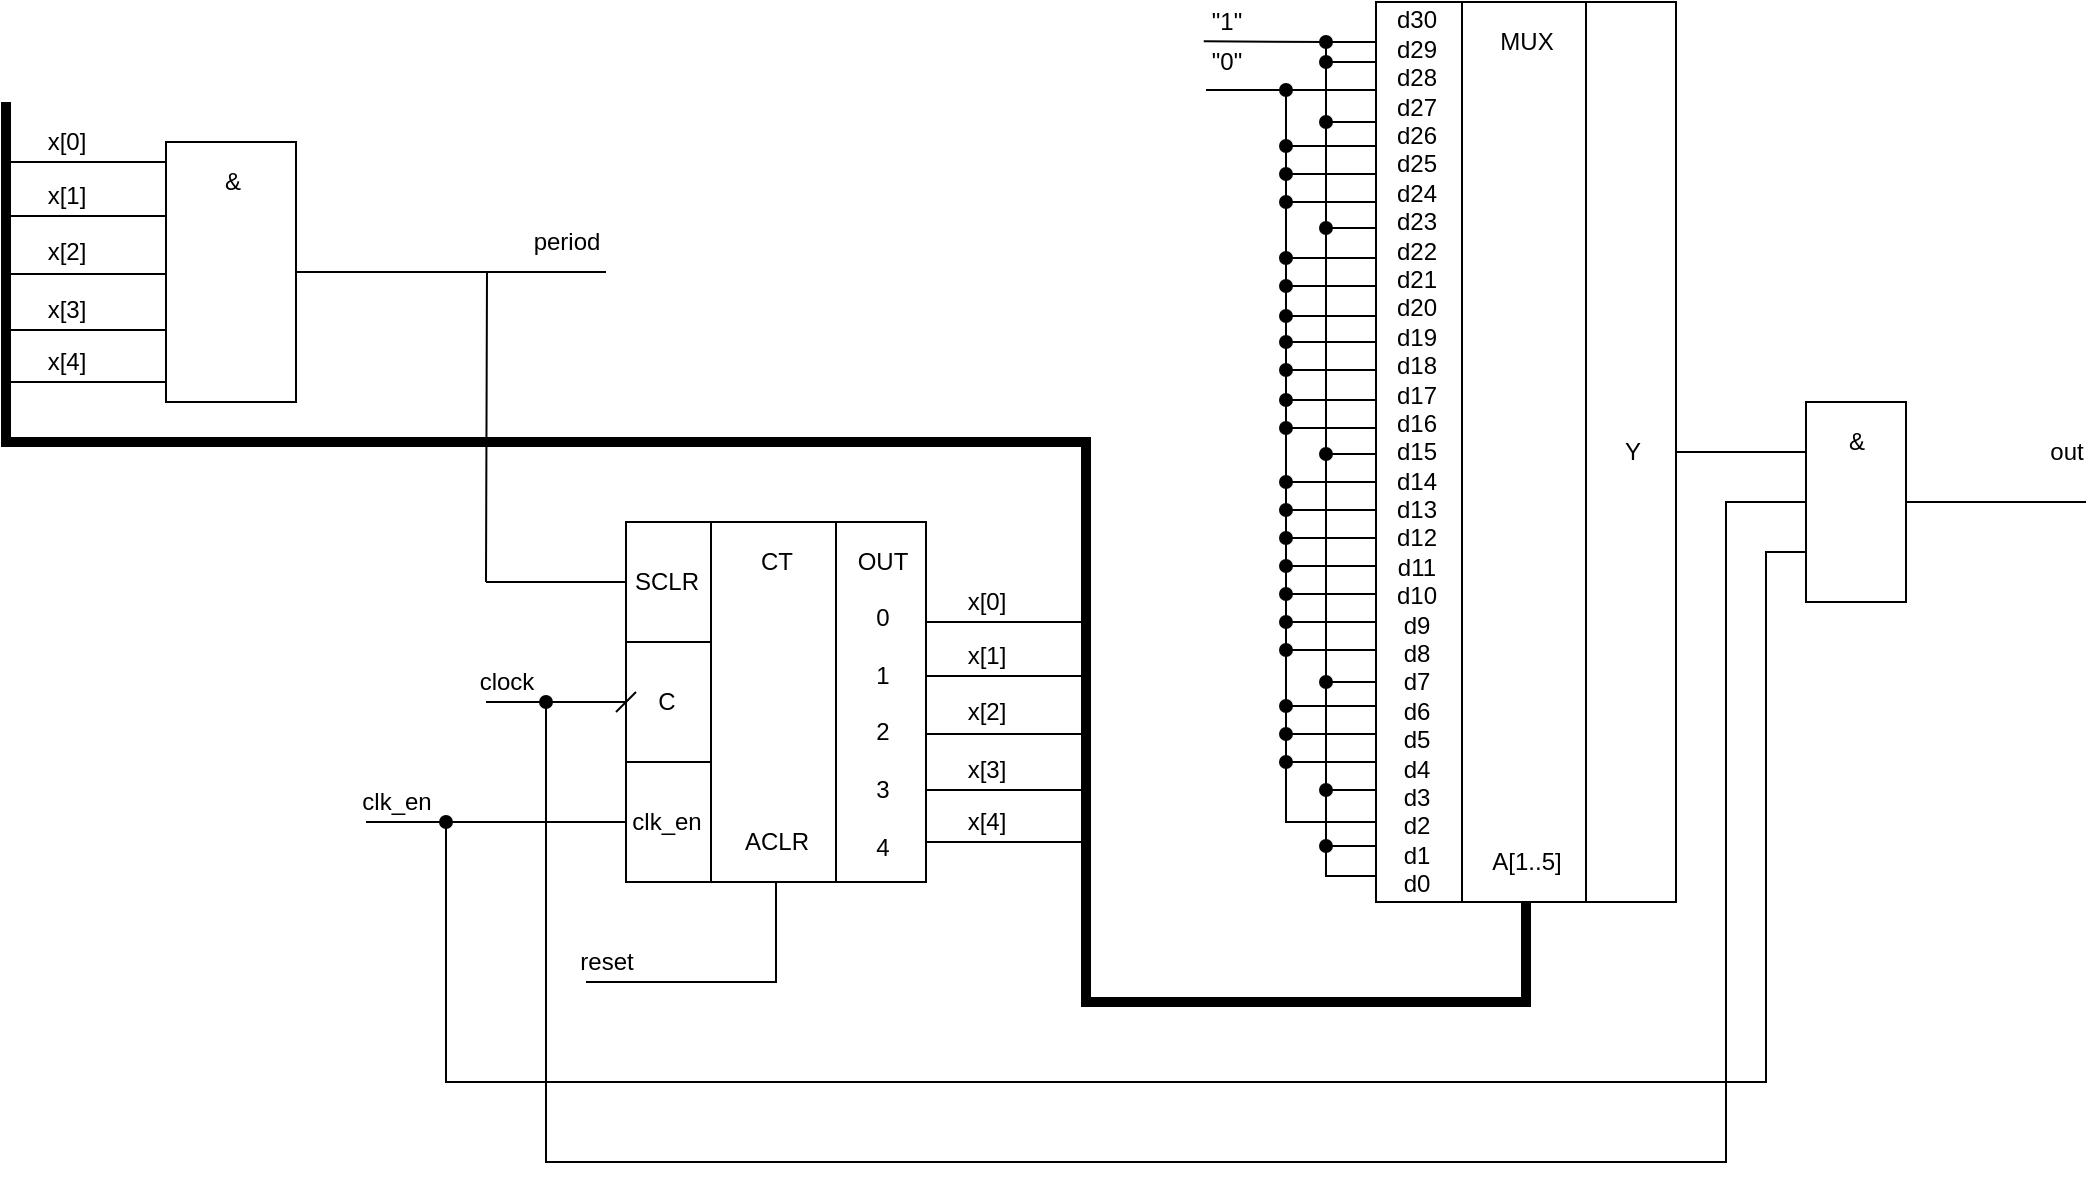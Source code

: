 <mxfile version="13.9.9" type="device"><diagram id="VRc2xsOGrCeYjX9hLJM9" name="Страница 1"><mxGraphModel dx="1463" dy="846" grid="1" gridSize="10" guides="1" tooltips="1" connect="1" arrows="1" fold="1" page="1" pageScale="1" pageWidth="827" pageHeight="1169" math="0" shadow="0"><root><mxCell id="0"/><mxCell id="1" parent="0"/><mxCell id="GX12Ae0yCIVcpnXYZZNr-1" style="edgeStyle=orthogonalEdgeStyle;rounded=0;orthogonalLoop=1;jettySize=auto;html=1;endArrow=none;endFill=0;" edge="1" parent="1" source="GX12Ae0yCIVcpnXYZZNr-2"><mxGeometry relative="1" as="geometry"><mxPoint x="280" y="370" as="targetPoint"/></mxGeometry></mxCell><mxCell id="GX12Ae0yCIVcpnXYZZNr-2" value="" style="rounded=0;whiteSpace=wrap;html=1;" vertex="1" parent="1"><mxGeometry x="350" y="280" width="150" height="180" as="geometry"/></mxCell><mxCell id="GX12Ae0yCIVcpnXYZZNr-3" value="СT" style="text;html=1;align=center;verticalAlign=middle;resizable=0;points=[];autosize=1;" vertex="1" parent="1"><mxGeometry x="410" y="290" width="30" height="20" as="geometry"/></mxCell><mxCell id="GX12Ae0yCIVcpnXYZZNr-4" value="OUT&lt;br&gt;" style="text;html=1;align=center;verticalAlign=middle;resizable=0;points=[];autosize=1;" vertex="1" parent="1"><mxGeometry x="457.5" y="290" width="40" height="20" as="geometry"/></mxCell><mxCell id="GX12Ae0yCIVcpnXYZZNr-5" value="" style="endArrow=none;html=1;" edge="1" parent="1"><mxGeometry width="50" height="50" relative="1" as="geometry"><mxPoint x="455" y="460" as="sourcePoint"/><mxPoint x="455" y="280" as="targetPoint"/></mxGeometry></mxCell><mxCell id="GX12Ae0yCIVcpnXYZZNr-6" value="" style="endArrow=none;html=1;" edge="1" parent="1"><mxGeometry width="50" height="50" relative="1" as="geometry"><mxPoint x="392.5" y="460" as="sourcePoint"/><mxPoint x="392.5" y="280" as="targetPoint"/></mxGeometry></mxCell><mxCell id="GX12Ae0yCIVcpnXYZZNr-7" value="0&lt;br&gt;&lt;br&gt;1&lt;br&gt;&lt;br&gt;2&lt;br&gt;&lt;br&gt;3&lt;br&gt;&lt;br&gt;4" style="text;html=1;align=center;verticalAlign=middle;resizable=0;points=[];autosize=1;" vertex="1" parent="1"><mxGeometry x="467.5" y="320" width="20" height="130" as="geometry"/></mxCell><mxCell id="GX12Ae0yCIVcpnXYZZNr-8" value="SCLR&lt;br&gt;" style="text;html=1;align=center;verticalAlign=middle;resizable=0;points=[];autosize=1;" vertex="1" parent="1"><mxGeometry x="345" y="300" width="50" height="20" as="geometry"/></mxCell><mxCell id="GX12Ae0yCIVcpnXYZZNr-9" value="C" style="text;html=1;align=center;verticalAlign=middle;resizable=0;points=[];autosize=1;" vertex="1" parent="1"><mxGeometry x="360" y="360" width="20" height="20" as="geometry"/></mxCell><mxCell id="GX12Ae0yCIVcpnXYZZNr-10" value="clk_en" style="text;html=1;align=center;verticalAlign=middle;resizable=0;points=[];autosize=1;" vertex="1" parent="1"><mxGeometry x="345" y="420" width="50" height="20" as="geometry"/></mxCell><mxCell id="GX12Ae0yCIVcpnXYZZNr-11" value="" style="endArrow=none;html=1;" edge="1" parent="1"><mxGeometry width="50" height="50" relative="1" as="geometry"><mxPoint x="350" y="340" as="sourcePoint"/><mxPoint x="392.0" y="340" as="targetPoint"/></mxGeometry></mxCell><mxCell id="GX12Ae0yCIVcpnXYZZNr-12" value="" style="endArrow=none;html=1;" edge="1" parent="1"><mxGeometry width="50" height="50" relative="1" as="geometry"><mxPoint x="350" y="400" as="sourcePoint"/><mxPoint x="392.0" y="400" as="targetPoint"/></mxGeometry></mxCell><mxCell id="GX12Ae0yCIVcpnXYZZNr-13" value="" style="endArrow=none;html=1;" edge="1" parent="1"><mxGeometry width="50" height="50" relative="1" as="geometry"><mxPoint x="345" y="375" as="sourcePoint"/><mxPoint x="355" y="365" as="targetPoint"/></mxGeometry></mxCell><mxCell id="GX12Ae0yCIVcpnXYZZNr-14" value="ACLR&lt;br&gt;" style="text;html=1;align=center;verticalAlign=middle;resizable=0;points=[];autosize=1;" vertex="1" parent="1"><mxGeometry x="400" y="430" width="50" height="20" as="geometry"/></mxCell><mxCell id="GX12Ae0yCIVcpnXYZZNr-15" value="" style="endArrow=none;html=1;rounded=0;" edge="1" parent="1"><mxGeometry width="50" height="50" relative="1" as="geometry"><mxPoint x="580" y="330" as="sourcePoint"/><mxPoint x="500" y="330" as="targetPoint"/></mxGeometry></mxCell><mxCell id="GX12Ae0yCIVcpnXYZZNr-16" value="" style="endArrow=none;html=1;rounded=0;" edge="1" parent="1"><mxGeometry width="50" height="50" relative="1" as="geometry"><mxPoint x="580" y="357" as="sourcePoint"/><mxPoint x="500" y="357" as="targetPoint"/></mxGeometry></mxCell><mxCell id="GX12Ae0yCIVcpnXYZZNr-17" value="" style="endArrow=none;html=1;rounded=0;" edge="1" parent="1"><mxGeometry width="50" height="50" relative="1" as="geometry"><mxPoint x="580" y="386" as="sourcePoint"/><mxPoint x="500" y="386" as="targetPoint"/></mxGeometry></mxCell><mxCell id="GX12Ae0yCIVcpnXYZZNr-18" value="" style="endArrow=none;html=1;rounded=0;" edge="1" parent="1"><mxGeometry width="50" height="50" relative="1" as="geometry"><mxPoint x="580" y="414" as="sourcePoint"/><mxPoint x="500" y="414" as="targetPoint"/></mxGeometry></mxCell><mxCell id="GX12Ae0yCIVcpnXYZZNr-19" value="" style="endArrow=none;html=1;rounded=0;" edge="1" parent="1"><mxGeometry width="50" height="50" relative="1" as="geometry"><mxPoint x="580" y="440" as="sourcePoint"/><mxPoint x="500" y="440" as="targetPoint"/></mxGeometry></mxCell><mxCell id="GX12Ae0yCIVcpnXYZZNr-20" value="" style="endArrow=none;html=1;rounded=0;exitX=0.5;exitY=1;exitDx=0;exitDy=0;" edge="1" parent="1" source="GX12Ae0yCIVcpnXYZZNr-2"><mxGeometry width="50" height="50" relative="1" as="geometry"><mxPoint x="440" y="510" as="sourcePoint"/><mxPoint x="330" y="510" as="targetPoint"/><Array as="points"><mxPoint x="425" y="510"/></Array></mxGeometry></mxCell><mxCell id="GX12Ae0yCIVcpnXYZZNr-21" value="" style="endArrow=none;html=1;rounded=0;" edge="1" parent="1"><mxGeometry width="50" height="50" relative="1" as="geometry"><mxPoint x="350" y="310" as="sourcePoint"/><mxPoint x="280" y="310" as="targetPoint"/></mxGeometry></mxCell><mxCell id="GX12Ae0yCIVcpnXYZZNr-22" value="" style="endArrow=none;html=1;rounded=0;" edge="1" parent="1"><mxGeometry width="50" height="50" relative="1" as="geometry"><mxPoint x="350" y="430" as="sourcePoint"/><mxPoint x="220" y="430" as="targetPoint"/></mxGeometry></mxCell><mxCell id="GX12Ae0yCIVcpnXYZZNr-23" style="edgeStyle=orthogonalEdgeStyle;rounded=0;orthogonalLoop=1;jettySize=auto;html=1;endArrow=none;endFill=0;" edge="1" parent="1" source="GX12Ae0yCIVcpnXYZZNr-24"><mxGeometry relative="1" as="geometry"><mxPoint x="940" y="245" as="targetPoint"/></mxGeometry></mxCell><mxCell id="GX12Ae0yCIVcpnXYZZNr-24" value="" style="rounded=0;whiteSpace=wrap;html=1;" vertex="1" parent="1"><mxGeometry x="725" y="20" width="150" height="450" as="geometry"/></mxCell><mxCell id="GX12Ae0yCIVcpnXYZZNr-25" value="MUX" style="text;html=1;align=center;verticalAlign=middle;resizable=0;points=[];autosize=1;" vertex="1" parent="1"><mxGeometry x="780" y="30" width="40" height="20" as="geometry"/></mxCell><mxCell id="GX12Ae0yCIVcpnXYZZNr-26" value="" style="endArrow=none;html=1;" edge="1" parent="1"><mxGeometry width="50" height="50" relative="1" as="geometry"><mxPoint x="830" y="470" as="sourcePoint"/><mxPoint x="830" y="20" as="targetPoint"/></mxGeometry></mxCell><mxCell id="GX12Ae0yCIVcpnXYZZNr-27" value="" style="endArrow=none;html=1;" edge="1" parent="1"><mxGeometry width="50" height="50" relative="1" as="geometry"><mxPoint x="768" y="470" as="sourcePoint"/><mxPoint x="768" y="20" as="targetPoint"/></mxGeometry></mxCell><mxCell id="GX12Ae0yCIVcpnXYZZNr-28" value="A[1..5]" style="text;html=1;align=center;verticalAlign=middle;resizable=0;points=[];autosize=1;" vertex="1" parent="1"><mxGeometry x="775" y="440" width="50" height="20" as="geometry"/></mxCell><mxCell id="GX12Ae0yCIVcpnXYZZNr-29" value="Y" style="text;html=1;align=center;verticalAlign=middle;resizable=0;points=[];autosize=1;" vertex="1" parent="1"><mxGeometry x="843" y="235" width="20" height="20" as="geometry"/></mxCell><mxCell id="GX12Ae0yCIVcpnXYZZNr-30" value="d30&lt;br&gt;d29&lt;br&gt;d28&lt;br&gt;d27&lt;br&gt;d26&lt;br&gt;d25&lt;br&gt;d24&lt;br&gt;d23&lt;br&gt;d22&lt;br&gt;d21&lt;br&gt;d20&lt;br&gt;d19&lt;br&gt;d18&lt;br&gt;d17&lt;br&gt;d16&lt;br&gt;d15&lt;br&gt;d14&lt;br&gt;d13&lt;br&gt;d12&lt;br&gt;d11&lt;br&gt;d10&lt;br&gt;d9&lt;br&gt;d8&lt;br&gt;d7&lt;br&gt;d6&lt;br&gt;d5&lt;br&gt;d4&lt;br&gt;d3&lt;br&gt;d2&lt;br&gt;d1&lt;br&gt;d0" style="text;html=1;align=center;verticalAlign=middle;resizable=0;points=[];autosize=1;" vertex="1" parent="1"><mxGeometry x="725" y="30" width="40" height="430" as="geometry"/></mxCell><mxCell id="GX12Ae0yCIVcpnXYZZNr-31" value="" style="endArrow=none;html=1;rounded=0;strokeWidth=5;exitX=0.5;exitY=1;exitDx=0;exitDy=0;" edge="1" parent="1" source="GX12Ae0yCIVcpnXYZZNr-24"><mxGeometry width="50" height="50" relative="1" as="geometry"><mxPoint x="800" y="520" as="sourcePoint"/><mxPoint x="40" y="70" as="targetPoint"/><Array as="points"><mxPoint x="800" y="520"/><mxPoint x="580" y="520"/><mxPoint x="580" y="240"/><mxPoint x="40" y="240"/></Array></mxGeometry></mxCell><mxCell id="GX12Ae0yCIVcpnXYZZNr-32" value="" style="endArrow=none;html=1;rounded=0;entryX=0.129;entryY=0.981;entryDx=0;entryDy=0;entryPerimeter=0;" edge="1" parent="1" target="GX12Ae0yCIVcpnXYZZNr-34"><mxGeometry width="50" height="50" relative="1" as="geometry"><mxPoint x="725" y="457" as="sourcePoint"/><mxPoint x="600" y="40" as="targetPoint"/><Array as="points"><mxPoint x="700" y="457"/><mxPoint x="700" y="40"/></Array></mxGeometry></mxCell><mxCell id="GX12Ae0yCIVcpnXYZZNr-33" value="" style="endArrow=none;html=1;strokeWidth=1;startArrow=oval;startFill=1;rounded=0;" edge="1" parent="1"><mxGeometry width="50" height="50" relative="1" as="geometry"><mxPoint x="700" y="442" as="sourcePoint"/><mxPoint x="725" y="442" as="targetPoint"/></mxGeometry></mxCell><mxCell id="GX12Ae0yCIVcpnXYZZNr-34" value="&quot;1&quot;" style="text;html=1;align=center;verticalAlign=middle;resizable=0;points=[];autosize=1;" vertex="1" parent="1"><mxGeometry x="635" y="20" width="30" height="20" as="geometry"/></mxCell><mxCell id="GX12Ae0yCIVcpnXYZZNr-35" value="" style="endArrow=none;html=1;rounded=0;" edge="1" parent="1"><mxGeometry width="50" height="50" relative="1" as="geometry"><mxPoint x="725" y="430" as="sourcePoint"/><mxPoint x="640" y="64.0" as="targetPoint"/><Array as="points"><mxPoint x="680" y="430"/><mxPoint x="680" y="64"/></Array></mxGeometry></mxCell><mxCell id="GX12Ae0yCIVcpnXYZZNr-36" value="" style="endArrow=none;html=1;strokeWidth=1;startArrow=oval;startFill=1;rounded=0;" edge="1" parent="1"><mxGeometry width="50" height="50" relative="1" as="geometry"><mxPoint x="680" y="400" as="sourcePoint"/><mxPoint x="725" y="400" as="targetPoint"/></mxGeometry></mxCell><mxCell id="GX12Ae0yCIVcpnXYZZNr-37" value="&quot;0&quot;" style="text;html=1;align=center;verticalAlign=middle;resizable=0;points=[];autosize=1;" vertex="1" parent="1"><mxGeometry x="635" y="40" width="30" height="20" as="geometry"/></mxCell><mxCell id="GX12Ae0yCIVcpnXYZZNr-38" value="" style="endArrow=none;html=1;strokeWidth=1;startArrow=oval;startFill=1;rounded=0;" edge="1" parent="1"><mxGeometry width="50" height="50" relative="1" as="geometry"><mxPoint x="700" y="414" as="sourcePoint"/><mxPoint x="725" y="414" as="targetPoint"/></mxGeometry></mxCell><mxCell id="GX12Ae0yCIVcpnXYZZNr-39" value="" style="endArrow=none;html=1;strokeWidth=1;startArrow=oval;startFill=1;rounded=0;" edge="1" parent="1"><mxGeometry width="50" height="50" relative="1" as="geometry"><mxPoint x="680" y="386" as="sourcePoint"/><mxPoint x="725" y="386" as="targetPoint"/></mxGeometry></mxCell><mxCell id="GX12Ae0yCIVcpnXYZZNr-40" value="" style="endArrow=none;html=1;strokeWidth=1;startArrow=oval;startFill=1;rounded=0;" edge="1" parent="1"><mxGeometry width="50" height="50" relative="1" as="geometry"><mxPoint x="680" y="372" as="sourcePoint"/><mxPoint x="725" y="372" as="targetPoint"/></mxGeometry></mxCell><mxCell id="GX12Ae0yCIVcpnXYZZNr-41" value="" style="endArrow=none;html=1;strokeWidth=1;startArrow=oval;startFill=1;rounded=0;" edge="1" parent="1"><mxGeometry width="50" height="50" relative="1" as="geometry"><mxPoint x="700" y="360" as="sourcePoint"/><mxPoint x="725" y="360" as="targetPoint"/></mxGeometry></mxCell><mxCell id="GX12Ae0yCIVcpnXYZZNr-42" value="" style="endArrow=none;html=1;strokeWidth=1;startArrow=oval;startFill=1;rounded=0;" edge="1" parent="1"><mxGeometry width="50" height="50" relative="1" as="geometry"><mxPoint x="680" y="344" as="sourcePoint"/><mxPoint x="725" y="344" as="targetPoint"/></mxGeometry></mxCell><mxCell id="GX12Ae0yCIVcpnXYZZNr-43" value="" style="endArrow=none;html=1;strokeWidth=1;startArrow=oval;startFill=1;rounded=0;" edge="1" parent="1"><mxGeometry width="50" height="50" relative="1" as="geometry"><mxPoint x="680" y="330" as="sourcePoint"/><mxPoint x="725" y="330" as="targetPoint"/></mxGeometry></mxCell><mxCell id="GX12Ae0yCIVcpnXYZZNr-44" value="" style="endArrow=none;html=1;strokeWidth=1;startArrow=oval;startFill=1;rounded=0;" edge="1" parent="1"><mxGeometry width="50" height="50" relative="1" as="geometry"><mxPoint x="680" y="316" as="sourcePoint"/><mxPoint x="725" y="316" as="targetPoint"/></mxGeometry></mxCell><mxCell id="GX12Ae0yCIVcpnXYZZNr-45" value="" style="endArrow=none;html=1;strokeWidth=1;startArrow=oval;startFill=1;rounded=0;" edge="1" parent="1"><mxGeometry width="50" height="50" relative="1" as="geometry"><mxPoint x="680" y="302" as="sourcePoint"/><mxPoint x="725" y="302" as="targetPoint"/></mxGeometry></mxCell><mxCell id="GX12Ae0yCIVcpnXYZZNr-46" value="" style="endArrow=none;html=1;strokeWidth=1;startArrow=oval;startFill=1;rounded=0;" edge="1" parent="1"><mxGeometry width="50" height="50" relative="1" as="geometry"><mxPoint x="680" y="288" as="sourcePoint"/><mxPoint x="725" y="288" as="targetPoint"/></mxGeometry></mxCell><mxCell id="GX12Ae0yCIVcpnXYZZNr-47" value="" style="endArrow=none;html=1;strokeWidth=1;startArrow=oval;startFill=1;rounded=0;" edge="1" parent="1"><mxGeometry width="50" height="50" relative="1" as="geometry"><mxPoint x="680" y="274" as="sourcePoint"/><mxPoint x="725" y="274" as="targetPoint"/></mxGeometry></mxCell><mxCell id="GX12Ae0yCIVcpnXYZZNr-48" value="" style="endArrow=none;html=1;strokeWidth=1;startArrow=oval;startFill=1;rounded=0;" edge="1" parent="1"><mxGeometry width="50" height="50" relative="1" as="geometry"><mxPoint x="680" y="260" as="sourcePoint"/><mxPoint x="725" y="260" as="targetPoint"/></mxGeometry></mxCell><mxCell id="GX12Ae0yCIVcpnXYZZNr-49" value="" style="endArrow=none;html=1;strokeWidth=1;startArrow=oval;startFill=1;rounded=0;" edge="1" parent="1"><mxGeometry width="50" height="50" relative="1" as="geometry"><mxPoint x="700" y="246" as="sourcePoint"/><mxPoint x="725" y="246" as="targetPoint"/></mxGeometry></mxCell><mxCell id="GX12Ae0yCIVcpnXYZZNr-50" value="" style="endArrow=none;html=1;strokeWidth=1;startArrow=oval;startFill=1;rounded=0;" edge="1" parent="1"><mxGeometry width="50" height="50" relative="1" as="geometry"><mxPoint x="680" y="233" as="sourcePoint"/><mxPoint x="725" y="233" as="targetPoint"/></mxGeometry></mxCell><mxCell id="GX12Ae0yCIVcpnXYZZNr-51" value="" style="endArrow=none;html=1;strokeWidth=1;startArrow=oval;startFill=1;rounded=0;" edge="1" parent="1"><mxGeometry width="50" height="50" relative="1" as="geometry"><mxPoint x="680" y="219" as="sourcePoint"/><mxPoint x="725" y="219" as="targetPoint"/></mxGeometry></mxCell><mxCell id="GX12Ae0yCIVcpnXYZZNr-52" value="" style="endArrow=none;html=1;strokeWidth=1;startArrow=oval;startFill=1;rounded=0;" edge="1" parent="1"><mxGeometry width="50" height="50" relative="1" as="geometry"><mxPoint x="680" y="204" as="sourcePoint"/><mxPoint x="725" y="204" as="targetPoint"/></mxGeometry></mxCell><mxCell id="GX12Ae0yCIVcpnXYZZNr-53" value="" style="endArrow=none;html=1;strokeWidth=1;startArrow=oval;startFill=1;rounded=0;" edge="1" parent="1"><mxGeometry width="50" height="50" relative="1" as="geometry"><mxPoint x="680" y="190" as="sourcePoint"/><mxPoint x="725" y="190" as="targetPoint"/></mxGeometry></mxCell><mxCell id="GX12Ae0yCIVcpnXYZZNr-54" value="" style="endArrow=none;html=1;strokeWidth=1;startArrow=oval;startFill=1;rounded=0;" edge="1" parent="1"><mxGeometry width="50" height="50" relative="1" as="geometry"><mxPoint x="680" y="177.0" as="sourcePoint"/><mxPoint x="725" y="177.0" as="targetPoint"/></mxGeometry></mxCell><mxCell id="GX12Ae0yCIVcpnXYZZNr-55" value="" style="endArrow=none;html=1;strokeWidth=1;startArrow=oval;startFill=1;rounded=0;" edge="1" parent="1"><mxGeometry width="50" height="50" relative="1" as="geometry"><mxPoint x="680" y="162.0" as="sourcePoint"/><mxPoint x="725" y="162.0" as="targetPoint"/></mxGeometry></mxCell><mxCell id="GX12Ae0yCIVcpnXYZZNr-56" value="" style="endArrow=none;html=1;strokeWidth=1;startArrow=oval;startFill=1;rounded=0;" edge="1" parent="1"><mxGeometry width="50" height="50" relative="1" as="geometry"><mxPoint x="680" y="148" as="sourcePoint"/><mxPoint x="725" y="148" as="targetPoint"/></mxGeometry></mxCell><mxCell id="GX12Ae0yCIVcpnXYZZNr-57" value="" style="endArrow=none;html=1;strokeWidth=1;startArrow=oval;startFill=1;rounded=0;" edge="1" parent="1"><mxGeometry width="50" height="50" relative="1" as="geometry"><mxPoint x="700" y="133" as="sourcePoint"/><mxPoint x="725" y="133" as="targetPoint"/></mxGeometry></mxCell><mxCell id="GX12Ae0yCIVcpnXYZZNr-58" value="" style="endArrow=none;html=1;strokeWidth=1;startArrow=oval;startFill=1;rounded=0;" edge="1" parent="1"><mxGeometry width="50" height="50" relative="1" as="geometry"><mxPoint x="700" y="80" as="sourcePoint"/><mxPoint x="725" y="80" as="targetPoint"/></mxGeometry></mxCell><mxCell id="GX12Ae0yCIVcpnXYZZNr-59" value="" style="endArrow=none;html=1;strokeWidth=1;startArrow=oval;startFill=1;rounded=0;" edge="1" parent="1"><mxGeometry width="50" height="50" relative="1" as="geometry"><mxPoint x="700" y="40" as="sourcePoint"/><mxPoint x="725" y="40" as="targetPoint"/></mxGeometry></mxCell><mxCell id="GX12Ae0yCIVcpnXYZZNr-60" value="" style="endArrow=none;html=1;strokeWidth=1;startArrow=oval;startFill=1;rounded=0;" edge="1" parent="1"><mxGeometry width="50" height="50" relative="1" as="geometry"><mxPoint x="700" y="50" as="sourcePoint"/><mxPoint x="725" y="50" as="targetPoint"/></mxGeometry></mxCell><mxCell id="GX12Ae0yCIVcpnXYZZNr-61" value="" style="endArrow=none;html=1;strokeWidth=1;startArrow=oval;startFill=1;rounded=0;" edge="1" parent="1"><mxGeometry width="50" height="50" relative="1" as="geometry"><mxPoint x="680" y="120" as="sourcePoint"/><mxPoint x="725" y="120" as="targetPoint"/></mxGeometry></mxCell><mxCell id="GX12Ae0yCIVcpnXYZZNr-62" value="" style="endArrow=none;html=1;strokeWidth=1;startArrow=oval;startFill=1;rounded=0;" edge="1" parent="1"><mxGeometry width="50" height="50" relative="1" as="geometry"><mxPoint x="680" y="64.0" as="sourcePoint"/><mxPoint x="725" y="64.0" as="targetPoint"/></mxGeometry></mxCell><mxCell id="GX12Ae0yCIVcpnXYZZNr-63" value="" style="endArrow=none;html=1;strokeWidth=1;startArrow=oval;startFill=1;rounded=0;" edge="1" parent="1"><mxGeometry width="50" height="50" relative="1" as="geometry"><mxPoint x="680" y="92.0" as="sourcePoint"/><mxPoint x="725" y="92.0" as="targetPoint"/></mxGeometry></mxCell><mxCell id="GX12Ae0yCIVcpnXYZZNr-64" value="" style="endArrow=none;html=1;strokeWidth=1;startArrow=oval;startFill=1;rounded=0;" edge="1" parent="1"><mxGeometry width="50" height="50" relative="1" as="geometry"><mxPoint x="680" y="106" as="sourcePoint"/><mxPoint x="725" y="106" as="targetPoint"/></mxGeometry></mxCell><mxCell id="GX12Ae0yCIVcpnXYZZNr-65" value="clock" style="text;html=1;align=center;verticalAlign=middle;resizable=0;points=[];autosize=1;" vertex="1" parent="1"><mxGeometry x="270" y="350" width="40" height="20" as="geometry"/></mxCell><mxCell id="GX12Ae0yCIVcpnXYZZNr-66" value="reset" style="text;html=1;align=center;verticalAlign=middle;resizable=0;points=[];autosize=1;" vertex="1" parent="1"><mxGeometry x="320" y="490" width="40" height="20" as="geometry"/></mxCell><mxCell id="GX12Ae0yCIVcpnXYZZNr-67" value="clk_en" style="text;html=1;align=center;verticalAlign=middle;resizable=0;points=[];autosize=1;" vertex="1" parent="1"><mxGeometry x="210" y="410" width="50" height="20" as="geometry"/></mxCell><mxCell id="GX12Ae0yCIVcpnXYZZNr-68" value="x[0]" style="text;html=1;align=center;verticalAlign=middle;resizable=0;points=[];autosize=1;" vertex="1" parent="1"><mxGeometry x="515" y="310" width="30" height="20" as="geometry"/></mxCell><mxCell id="GX12Ae0yCIVcpnXYZZNr-69" value="x[1]" style="text;html=1;align=center;verticalAlign=middle;resizable=0;points=[];autosize=1;" vertex="1" parent="1"><mxGeometry x="515" y="337" width="30" height="20" as="geometry"/></mxCell><mxCell id="GX12Ae0yCIVcpnXYZZNr-70" value="x[2]" style="text;html=1;align=center;verticalAlign=middle;resizable=0;points=[];autosize=1;" vertex="1" parent="1"><mxGeometry x="515" y="365" width="30" height="20" as="geometry"/></mxCell><mxCell id="GX12Ae0yCIVcpnXYZZNr-71" value="x[3]" style="text;html=1;align=center;verticalAlign=middle;resizable=0;points=[];autosize=1;" vertex="1" parent="1"><mxGeometry x="515" y="394" width="30" height="20" as="geometry"/></mxCell><mxCell id="GX12Ae0yCIVcpnXYZZNr-72" value="x[4]" style="text;html=1;align=center;verticalAlign=middle;resizable=0;points=[];autosize=1;" vertex="1" parent="1"><mxGeometry x="515" y="420" width="30" height="20" as="geometry"/></mxCell><mxCell id="GX12Ae0yCIVcpnXYZZNr-73" value="" style="endArrow=none;html=1;rounded=0;" edge="1" parent="1"><mxGeometry width="50" height="50" relative="1" as="geometry"><mxPoint x="120" y="100" as="sourcePoint"/><mxPoint x="40" y="100" as="targetPoint"/></mxGeometry></mxCell><mxCell id="GX12Ae0yCIVcpnXYZZNr-74" value="" style="endArrow=none;html=1;rounded=0;" edge="1" parent="1"><mxGeometry width="50" height="50" relative="1" as="geometry"><mxPoint x="120" y="127.0" as="sourcePoint"/><mxPoint x="40" y="127.0" as="targetPoint"/></mxGeometry></mxCell><mxCell id="GX12Ae0yCIVcpnXYZZNr-75" value="" style="endArrow=none;html=1;rounded=0;" edge="1" parent="1"><mxGeometry width="50" height="50" relative="1" as="geometry"><mxPoint x="120" y="156" as="sourcePoint"/><mxPoint x="40" y="156" as="targetPoint"/></mxGeometry></mxCell><mxCell id="GX12Ae0yCIVcpnXYZZNr-76" value="" style="endArrow=none;html=1;rounded=0;" edge="1" parent="1"><mxGeometry width="50" height="50" relative="1" as="geometry"><mxPoint x="120" y="184" as="sourcePoint"/><mxPoint x="40" y="184" as="targetPoint"/></mxGeometry></mxCell><mxCell id="GX12Ae0yCIVcpnXYZZNr-77" value="" style="endArrow=none;html=1;rounded=0;" edge="1" parent="1"><mxGeometry width="50" height="50" relative="1" as="geometry"><mxPoint x="120" y="210" as="sourcePoint"/><mxPoint x="40" y="210" as="targetPoint"/></mxGeometry></mxCell><mxCell id="GX12Ae0yCIVcpnXYZZNr-78" value="x[0]" style="text;html=1;align=center;verticalAlign=middle;resizable=0;points=[];autosize=1;" vertex="1" parent="1"><mxGeometry x="55" y="80" width="30" height="20" as="geometry"/></mxCell><mxCell id="GX12Ae0yCIVcpnXYZZNr-79" value="x[1]" style="text;html=1;align=center;verticalAlign=middle;resizable=0;points=[];autosize=1;" vertex="1" parent="1"><mxGeometry x="55" y="107" width="30" height="20" as="geometry"/></mxCell><mxCell id="GX12Ae0yCIVcpnXYZZNr-80" value="x[2]" style="text;html=1;align=center;verticalAlign=middle;resizable=0;points=[];autosize=1;" vertex="1" parent="1"><mxGeometry x="55" y="135" width="30" height="20" as="geometry"/></mxCell><mxCell id="GX12Ae0yCIVcpnXYZZNr-81" value="x[3]" style="text;html=1;align=center;verticalAlign=middle;resizable=0;points=[];autosize=1;" vertex="1" parent="1"><mxGeometry x="55" y="164" width="30" height="20" as="geometry"/></mxCell><mxCell id="GX12Ae0yCIVcpnXYZZNr-82" value="x[4]" style="text;html=1;align=center;verticalAlign=middle;resizable=0;points=[];autosize=1;" vertex="1" parent="1"><mxGeometry x="55" y="190" width="30" height="20" as="geometry"/></mxCell><mxCell id="GX12Ae0yCIVcpnXYZZNr-83" style="edgeStyle=orthogonalEdgeStyle;rounded=0;orthogonalLoop=1;jettySize=auto;html=1;startArrow=none;startFill=0;endArrow=none;endFill=0;strokeWidth=1;" edge="1" parent="1" source="GX12Ae0yCIVcpnXYZZNr-84"><mxGeometry relative="1" as="geometry"><mxPoint x="280" y="310" as="targetPoint"/></mxGeometry></mxCell><mxCell id="GX12Ae0yCIVcpnXYZZNr-84" value="" style="rounded=0;whiteSpace=wrap;html=1;" vertex="1" parent="1"><mxGeometry x="120" y="90" width="65" height="130" as="geometry"/></mxCell><mxCell id="GX12Ae0yCIVcpnXYZZNr-85" value="&amp;amp;" style="text;html=1;align=center;verticalAlign=middle;resizable=0;points=[];autosize=1;" vertex="1" parent="1"><mxGeometry x="142.5" y="100" width="20" height="20" as="geometry"/></mxCell><mxCell id="GX12Ae0yCIVcpnXYZZNr-86" value="" style="endArrow=none;html=1;strokeWidth=1;" edge="1" parent="1"><mxGeometry width="50" height="50" relative="1" as="geometry"><mxPoint x="280" y="155" as="sourcePoint"/><mxPoint x="340" y="155" as="targetPoint"/></mxGeometry></mxCell><mxCell id="GX12Ae0yCIVcpnXYZZNr-87" value="period" style="text;html=1;align=center;verticalAlign=middle;resizable=0;points=[];autosize=1;" vertex="1" parent="1"><mxGeometry x="295" y="130" width="50" height="20" as="geometry"/></mxCell><mxCell id="GX12Ae0yCIVcpnXYZZNr-88" style="edgeStyle=orthogonalEdgeStyle;rounded=0;orthogonalLoop=1;jettySize=auto;html=1;startArrow=none;startFill=0;endArrow=none;endFill=0;strokeWidth=1;" edge="1" parent="1" source="GX12Ae0yCIVcpnXYZZNr-89"><mxGeometry relative="1" as="geometry"><mxPoint x="1080" y="270" as="targetPoint"/></mxGeometry></mxCell><mxCell id="GX12Ae0yCIVcpnXYZZNr-89" value="" style="rounded=0;whiteSpace=wrap;html=1;" vertex="1" parent="1"><mxGeometry x="940" y="220" width="50" height="100" as="geometry"/></mxCell><mxCell id="GX12Ae0yCIVcpnXYZZNr-90" value="" style="endArrow=oval;html=1;strokeWidth=1;rounded=0;endFill=1;exitX=0;exitY=0.75;exitDx=0;exitDy=0;" edge="1" parent="1" source="GX12Ae0yCIVcpnXYZZNr-89"><mxGeometry width="50" height="50" relative="1" as="geometry"><mxPoint x="920" y="270" as="sourcePoint"/><mxPoint x="260" y="430" as="targetPoint"/><Array as="points"><mxPoint x="920" y="295"/><mxPoint x="920" y="560"/><mxPoint x="330" y="560"/><mxPoint x="260" y="560"/><mxPoint x="260" y="430"/></Array></mxGeometry></mxCell><mxCell id="GX12Ae0yCIVcpnXYZZNr-91" value="" style="endArrow=oval;html=1;strokeWidth=1;rounded=0;endFill=1;exitX=0;exitY=0.5;exitDx=0;exitDy=0;" edge="1" parent="1" source="GX12Ae0yCIVcpnXYZZNr-89"><mxGeometry width="50" height="50" relative="1" as="geometry"><mxPoint x="970" y="210" as="sourcePoint"/><mxPoint x="310" y="370" as="targetPoint"/><Array as="points"><mxPoint x="900" y="270"/><mxPoint x="900" y="600"/><mxPoint x="310" y="600"/><mxPoint x="310" y="500"/><mxPoint x="310" y="370"/></Array></mxGeometry></mxCell><mxCell id="GX12Ae0yCIVcpnXYZZNr-92" value="&amp;amp;" style="text;html=1;align=center;verticalAlign=middle;resizable=0;points=[];autosize=1;" vertex="1" parent="1"><mxGeometry x="955" y="230" width="20" height="20" as="geometry"/></mxCell><mxCell id="GX12Ae0yCIVcpnXYZZNr-93" value="out" style="text;html=1;align=center;verticalAlign=middle;resizable=0;points=[];autosize=1;" vertex="1" parent="1"><mxGeometry x="1055" y="235" width="30" height="20" as="geometry"/></mxCell></root></mxGraphModel></diagram></mxfile>